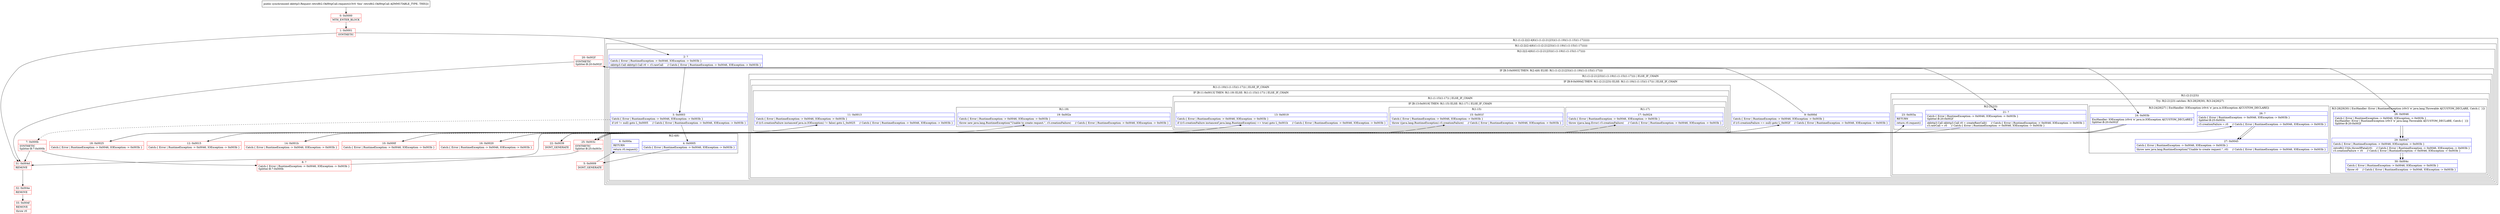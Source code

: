 digraph "CFG forretrofit2.OkHttpCall.request()Lokhttp3\/Request;" {
subgraph cluster_Region_316880019 {
label = "R(1:(1:(2:2|(2:4|6)(1:(1:(2:21|23))(1:(1:19)(1:(1:15)(1:17)))))))";
node [shape=record,color=blue];
subgraph cluster_Region_960155072 {
label = "R(1:(2:2|(2:4|6)(1:(1:(2:21|23))(1:(1:19)(1:(1:15)(1:17))))))";
node [shape=record,color=blue];
subgraph cluster_Region_1283626165 {
label = "R(2:2|(2:4|6)(1:(1:(2:21|23))(1:(1:19)(1:(1:15)(1:17)))))";
node [shape=record,color=blue];
Node_2 [shape=record,label="{2\:\ ?|Catch:\{ Error \| RuntimeException \-\> 0x0046, IOException \-\> 0x003b \}\l|okhttp3.Call okhttp3.Call r0 = r3.rawCall     \/\/ Catch:\{ Error \| RuntimeException \-\> 0x0046, IOException \-\> 0x003b \}\l}"];
subgraph cluster_IfRegion_1565276002 {
label = "IF [B:3:0x0003] THEN: R(2:4|6) ELSE: R(1:(1:(2:21|23))(1:(1:19)(1:(1:15)(1:17))))";
node [shape=record,color=blue];
Node_3 [shape=record,label="{3\:\ 0x0003|Catch:\{ Error \| RuntimeException \-\> 0x0046, IOException \-\> 0x003b \}\l|if (r0 != null) goto L_0x0005     \/\/ Catch:\{ Error \| RuntimeException \-\> 0x0046, IOException \-\> 0x003b \}\l}"];
subgraph cluster_Region_493203970 {
label = "R(2:4|6)";
node [shape=record,color=blue];
Node_4 [shape=record,label="{4\:\ 0x0005|Catch:\{ Error \| RuntimeException \-\> 0x0046, IOException \-\> 0x003b \}\l}"];
Node_6 [shape=record,label="{6\:\ 0x000a|RETURN\l|return r0.request()\l}"];
}
subgraph cluster_Region_272902774 {
label = "R(1:(1:(2:21|23))(1:(1:19)(1:(1:15)(1:17)))) | ELSE_IF_CHAIN\l";
node [shape=record,color=blue];
subgraph cluster_IfRegion_1302310551 {
label = "IF [B:9:0x000d] THEN: R(1:(2:21|23)) ELSE: R(1:(1:19)(1:(1:15)(1:17))) | ELSE_IF_CHAIN\l";
node [shape=record,color=blue];
Node_9 [shape=record,label="{9\:\ 0x000d|Catch:\{ Error \| RuntimeException \-\> 0x0046, IOException \-\> 0x003b \}\l|if (r3.creationFailure == null) goto L_0x002f     \/\/ Catch:\{ Error \| RuntimeException \-\> 0x0046, IOException \-\> 0x003b \}\l}"];
subgraph cluster_Region_1188252699 {
label = "R(1:(2:21|23))";
node [shape=record,color=blue];
subgraph cluster_TryCatchRegion_694738380 {
label = "Try: R(2:21|23) catches: R(3:28|29|30), R(3:24|26|27)";
node [shape=record,color=blue];
subgraph cluster_Region_973307866 {
label = "R(2:21|23)";
node [shape=record,color=blue];
Node_21 [shape=record,label="{21\:\ ?|Catch:\{ Error \| RuntimeException \-\> 0x0046, IOException \-\> 0x003b \}\lSplitter:B:20:0x002f\l|okhttp3.Call okhttp3.Call r0 = createRawCall()     \/\/ Catch:\{ Error \| RuntimeException \-\> 0x0046, IOException \-\> 0x003b \}\lr3.rawCall = r0     \/\/ Catch:\{ Error \| RuntimeException \-\> 0x0046, IOException \-\> 0x003b \}\l}"];
Node_23 [shape=record,label="{23\:\ 0x003a|RETURN\l|return r0.request()\l}"];
}
subgraph cluster_Region_407782669 {
label = "R(3:28|29|30) | ExcHandler: Error \| RuntimeException (r0v3 'e' java.lang.Throwable A[CUSTOM_DECLARE, Catch:\{  \}])\l";
node [shape=record,color=blue];
Node_28 [shape=record,label="{28\:\ 0x0046|Catch:\{ Error \| RuntimeException \-\> 0x0046, IOException \-\> 0x003b \}\lExcHandler: Error \| RuntimeException (r0v3 'e' java.lang.Throwable A[CUSTOM_DECLARE, Catch:\{  \}])\lSplitter:B:20:0x002f\l}"];
Node_29 [shape=record,label="{29\:\ 0x0047|Catch:\{ Error \| RuntimeException \-\> 0x0046, IOException \-\> 0x003b \}\l|retrofit2.Utils.throwIfFatal(r0)     \/\/ Catch:\{ Error \| RuntimeException \-\> 0x0046, IOException \-\> 0x003b \}\lr3.creationFailure = r0     \/\/ Catch:\{ Error \| RuntimeException \-\> 0x0046, IOException \-\> 0x003b \}\l}"];
Node_30 [shape=record,label="{30\:\ 0x004c|Catch:\{ Error \| RuntimeException \-\> 0x0046, IOException \-\> 0x003b \}\l|throw r0     \/\/ Catch:\{ Error \| RuntimeException \-\> 0x0046, IOException \-\> 0x003b \}\l}"];
}
subgraph cluster_Region_672508805 {
label = "R(3:24|26|27) | ExcHandler: IOException (r0v4 'e' java.io.IOException A[CUSTOM_DECLARE])\l";
node [shape=record,color=blue];
Node_24 [shape=record,label="{24\:\ 0x003b|ExcHandler: IOException (r0v4 'e' java.io.IOException A[CUSTOM_DECLARE])\lSplitter:B:20:0x002f\l}"];
Node_26 [shape=record,label="{26\:\ ?|Catch:\{ Error \| RuntimeException \-\> 0x0046, IOException \-\> 0x003b \}\lSplitter:B:25:0x003c\l|r3.creationFailure = r0     \/\/ Catch:\{ Error \| RuntimeException \-\> 0x0046, IOException \-\> 0x003b \}\l}"];
Node_27 [shape=record,label="{27\:\ 0x0045|Catch:\{ Error \| RuntimeException \-\> 0x0046, IOException \-\> 0x003b \}\l|throw new java.lang.RuntimeException(\"Unable to create request.\", r0)     \/\/ Catch:\{ Error \| RuntimeException \-\> 0x0046, IOException \-\> 0x003b \}\l}"];
}
}
}
subgraph cluster_Region_1954187528 {
label = "R(1:(1:19)(1:(1:15)(1:17))) | ELSE_IF_CHAIN\l";
node [shape=record,color=blue];
subgraph cluster_IfRegion_454274294 {
label = "IF [B:11:0x0013] THEN: R(1:19) ELSE: R(1:(1:15)(1:17)) | ELSE_IF_CHAIN\l";
node [shape=record,color=blue];
Node_11 [shape=record,label="{11\:\ 0x0013|Catch:\{ Error \| RuntimeException \-\> 0x0046, IOException \-\> 0x003b \}\l|if ((r3.creationFailure instanceof java.io.IOException) != false) goto L_0x0025     \/\/ Catch:\{ Error \| RuntimeException \-\> 0x0046, IOException \-\> 0x003b \}\l}"];
subgraph cluster_Region_1906304180 {
label = "R(1:19)";
node [shape=record,color=blue];
Node_19 [shape=record,label="{19\:\ 0x002e|Catch:\{ Error \| RuntimeException \-\> 0x0046, IOException \-\> 0x003b \}\l|throw new java.lang.RuntimeException(\"Unable to create request.\", r3.creationFailure)     \/\/ Catch:\{ Error \| RuntimeException \-\> 0x0046, IOException \-\> 0x003b \}\l}"];
}
subgraph cluster_Region_1951608961 {
label = "R(1:(1:15)(1:17)) | ELSE_IF_CHAIN\l";
node [shape=record,color=blue];
subgraph cluster_IfRegion_1413596618 {
label = "IF [B:13:0x0019] THEN: R(1:15) ELSE: R(1:17) | ELSE_IF_CHAIN\l";
node [shape=record,color=blue];
Node_13 [shape=record,label="{13\:\ 0x0019|Catch:\{ Error \| RuntimeException \-\> 0x0046, IOException \-\> 0x003b \}\l|if ((r3.creationFailure instanceof java.lang.RuntimeException) == true) goto L_0x001b     \/\/ Catch:\{ Error \| RuntimeException \-\> 0x0046, IOException \-\> 0x003b \}\l}"];
subgraph cluster_Region_1387505576 {
label = "R(1:15)";
node [shape=record,color=blue];
Node_15 [shape=record,label="{15\:\ 0x001f|Catch:\{ Error \| RuntimeException \-\> 0x0046, IOException \-\> 0x003b \}\l|throw ((java.lang.RuntimeException) r3.creationFailure)     \/\/ Catch:\{ Error \| RuntimeException \-\> 0x0046, IOException \-\> 0x003b \}\l}"];
}
subgraph cluster_Region_1543979790 {
label = "R(1:17)";
node [shape=record,color=blue];
Node_17 [shape=record,label="{17\:\ 0x0024|Catch:\{ Error \| RuntimeException \-\> 0x0046, IOException \-\> 0x003b \}\l|throw ((java.lang.Error) r3.creationFailure)     \/\/ Catch:\{ Error \| RuntimeException \-\> 0x0046, IOException \-\> 0x003b \}\l}"];
}
}
}
}
}
}
}
}
}
}
}
subgraph cluster_Region_407782669 {
label = "R(3:28|29|30) | ExcHandler: Error \| RuntimeException (r0v3 'e' java.lang.Throwable A[CUSTOM_DECLARE, Catch:\{  \}])\l";
node [shape=record,color=blue];
Node_28 [shape=record,label="{28\:\ 0x0046|Catch:\{ Error \| RuntimeException \-\> 0x0046, IOException \-\> 0x003b \}\lExcHandler: Error \| RuntimeException (r0v3 'e' java.lang.Throwable A[CUSTOM_DECLARE, Catch:\{  \}])\lSplitter:B:20:0x002f\l}"];
Node_29 [shape=record,label="{29\:\ 0x0047|Catch:\{ Error \| RuntimeException \-\> 0x0046, IOException \-\> 0x003b \}\l|retrofit2.Utils.throwIfFatal(r0)     \/\/ Catch:\{ Error \| RuntimeException \-\> 0x0046, IOException \-\> 0x003b \}\lr3.creationFailure = r0     \/\/ Catch:\{ Error \| RuntimeException \-\> 0x0046, IOException \-\> 0x003b \}\l}"];
Node_30 [shape=record,label="{30\:\ 0x004c|Catch:\{ Error \| RuntimeException \-\> 0x0046, IOException \-\> 0x003b \}\l|throw r0     \/\/ Catch:\{ Error \| RuntimeException \-\> 0x0046, IOException \-\> 0x003b \}\l}"];
}
subgraph cluster_Region_672508805 {
label = "R(3:24|26|27) | ExcHandler: IOException (r0v4 'e' java.io.IOException A[CUSTOM_DECLARE])\l";
node [shape=record,color=blue];
Node_24 [shape=record,label="{24\:\ 0x003b|ExcHandler: IOException (r0v4 'e' java.io.IOException A[CUSTOM_DECLARE])\lSplitter:B:20:0x002f\l}"];
Node_26 [shape=record,label="{26\:\ ?|Catch:\{ Error \| RuntimeException \-\> 0x0046, IOException \-\> 0x003b \}\lSplitter:B:25:0x003c\l|r3.creationFailure = r0     \/\/ Catch:\{ Error \| RuntimeException \-\> 0x0046, IOException \-\> 0x003b \}\l}"];
Node_27 [shape=record,label="{27\:\ 0x0045|Catch:\{ Error \| RuntimeException \-\> 0x0046, IOException \-\> 0x003b \}\l|throw new java.lang.RuntimeException(\"Unable to create request.\", r0)     \/\/ Catch:\{ Error \| RuntimeException \-\> 0x0046, IOException \-\> 0x003b \}\l}"];
}
Node_0 [shape=record,color=red,label="{0\:\ 0x0000|MTH_ENTER_BLOCK\l}"];
Node_1 [shape=record,color=red,label="{1\:\ 0x0001|SYNTHETIC\l}"];
Node_5 [shape=record,color=red,label="{5\:\ 0x0009|DONT_GENERATE\l}"];
Node_7 [shape=record,color=red,label="{7\:\ 0x000b|SYNTHETIC\lSplitter:B:7:0x000b\l}"];
Node_8 [shape=record,color=red,label="{8\:\ ?|Catch:\{ Error \| RuntimeException \-\> 0x0046, IOException \-\> 0x003b \}\lSplitter:B:7:0x000b\l}"];
Node_10 [shape=record,color=red,label="{10\:\ 0x000f|Catch:\{ Error \| RuntimeException \-\> 0x0046, IOException \-\> 0x003b \}\l}"];
Node_12 [shape=record,color=red,label="{12\:\ 0x0015|Catch:\{ Error \| RuntimeException \-\> 0x0046, IOException \-\> 0x003b \}\l}"];
Node_14 [shape=record,color=red,label="{14\:\ 0x001b|Catch:\{ Error \| RuntimeException \-\> 0x0046, IOException \-\> 0x003b \}\l}"];
Node_16 [shape=record,color=red,label="{16\:\ 0x0020|Catch:\{ Error \| RuntimeException \-\> 0x0046, IOException \-\> 0x003b \}\l}"];
Node_18 [shape=record,color=red,label="{18\:\ 0x0025|Catch:\{ Error \| RuntimeException \-\> 0x0046, IOException \-\> 0x003b \}\l}"];
Node_20 [shape=record,color=red,label="{20\:\ 0x002f|SYNTHETIC\lSplitter:B:20:0x002f\l}"];
Node_22 [shape=record,color=red,label="{22\:\ 0x0039|DONT_GENERATE\l}"];
Node_25 [shape=record,color=red,label="{25\:\ 0x003c|SYNTHETIC\lSplitter:B:25:0x003c\l}"];
Node_31 [shape=record,color=red,label="{31\:\ 0x004d|REMOVE\l}"];
Node_32 [shape=record,color=red,label="{32\:\ 0x004e|REMOVE\l}"];
Node_33 [shape=record,color=red,label="{33\:\ 0x004f|REMOVE\l|throw r0\l}"];
MethodNode[shape=record,label="{public synchronized okhttp3.Request retrofit2.OkHttpCall.request((r3v0 'this' retrofit2.OkHttpCall A[IMMUTABLE_TYPE, THIS])) }"];
MethodNode -> Node_0;
Node_2 -> Node_3;
Node_3 -> Node_4;
Node_3 -> Node_7[style=dashed];
Node_4 -> Node_5;
Node_9 -> Node_10[style=dashed];
Node_9 -> Node_20;
Node_21 -> Node_22;
Node_28 -> Node_29;
Node_29 -> Node_30;
Node_24 -> Node_25;
Node_26 -> Node_27;
Node_11 -> Node_12[style=dashed];
Node_11 -> Node_18;
Node_13 -> Node_14;
Node_13 -> Node_16[style=dashed];
Node_28 -> Node_29;
Node_29 -> Node_30;
Node_24 -> Node_25;
Node_26 -> Node_27;
Node_0 -> Node_1;
Node_1 -> Node_2;
Node_1 -> Node_31;
Node_5 -> Node_6;
Node_7 -> Node_8;
Node_7 -> Node_31;
Node_8 -> Node_9;
Node_10 -> Node_11;
Node_12 -> Node_13;
Node_14 -> Node_15;
Node_16 -> Node_17;
Node_18 -> Node_19;
Node_20 -> Node_21;
Node_20 -> Node_28;
Node_20 -> Node_24;
Node_20 -> Node_31;
Node_22 -> Node_23;
Node_25 -> Node_26;
Node_25 -> Node_31;
Node_31 -> Node_32;
Node_32 -> Node_33;
}

